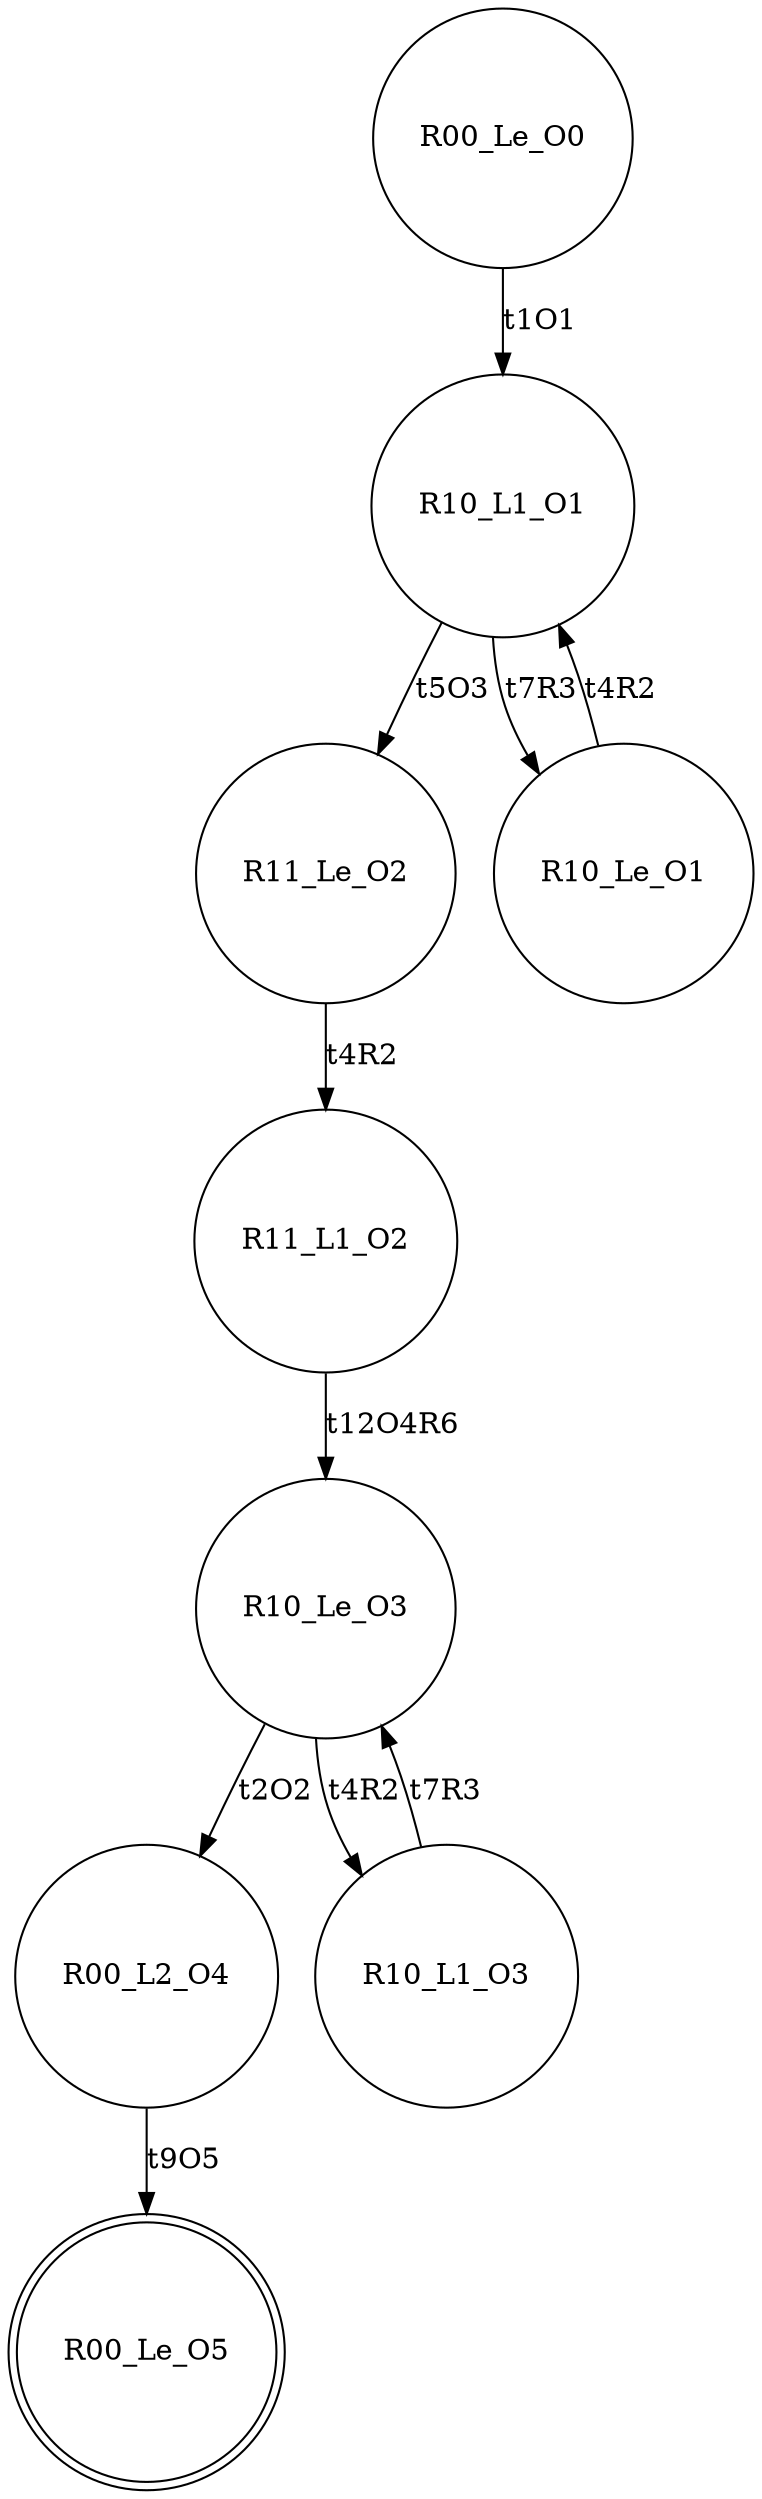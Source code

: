 digraph SCs2 {
node [shape=circle]; R00_Le_O0 ;
node [shape=circle]; R10_L1_O1 ;
node [shape=circle]; R11_Le_O2 ;
node [shape=circle]; R11_L1_O2 ;
node [shape=circle]; R10_Le_O3 ;
node [shape=circle]; R00_L2_O4 ;
node [shape=doublecircle]; R00_Le_O5 ;
node [shape=circle]; R10_L1_O3 ;
node [shape=circle]; R10_Le_O1 ;
R00_Le_O0 -> R10_L1_O1 [label=t1O1]
R10_L1_O1 -> R10_Le_O1 [label=t7R3]
R10_L1_O1 -> R11_Le_O2 [label=t5O3]
R11_Le_O2 -> R11_L1_O2 [label=t4R2]
R11_L1_O2 -> R10_Le_O3 [label=t12O4R6]
R10_Le_O3 -> R10_L1_O3 [label=t4R2]
R10_Le_O3 -> R00_L2_O4 [label=t2O2]
R00_L2_O4 -> R00_Le_O5 [label=t9O5]
R10_L1_O3 -> R10_Le_O3 [label=t7R3]
R10_Le_O1 -> R10_L1_O1 [label=t4R2]
}